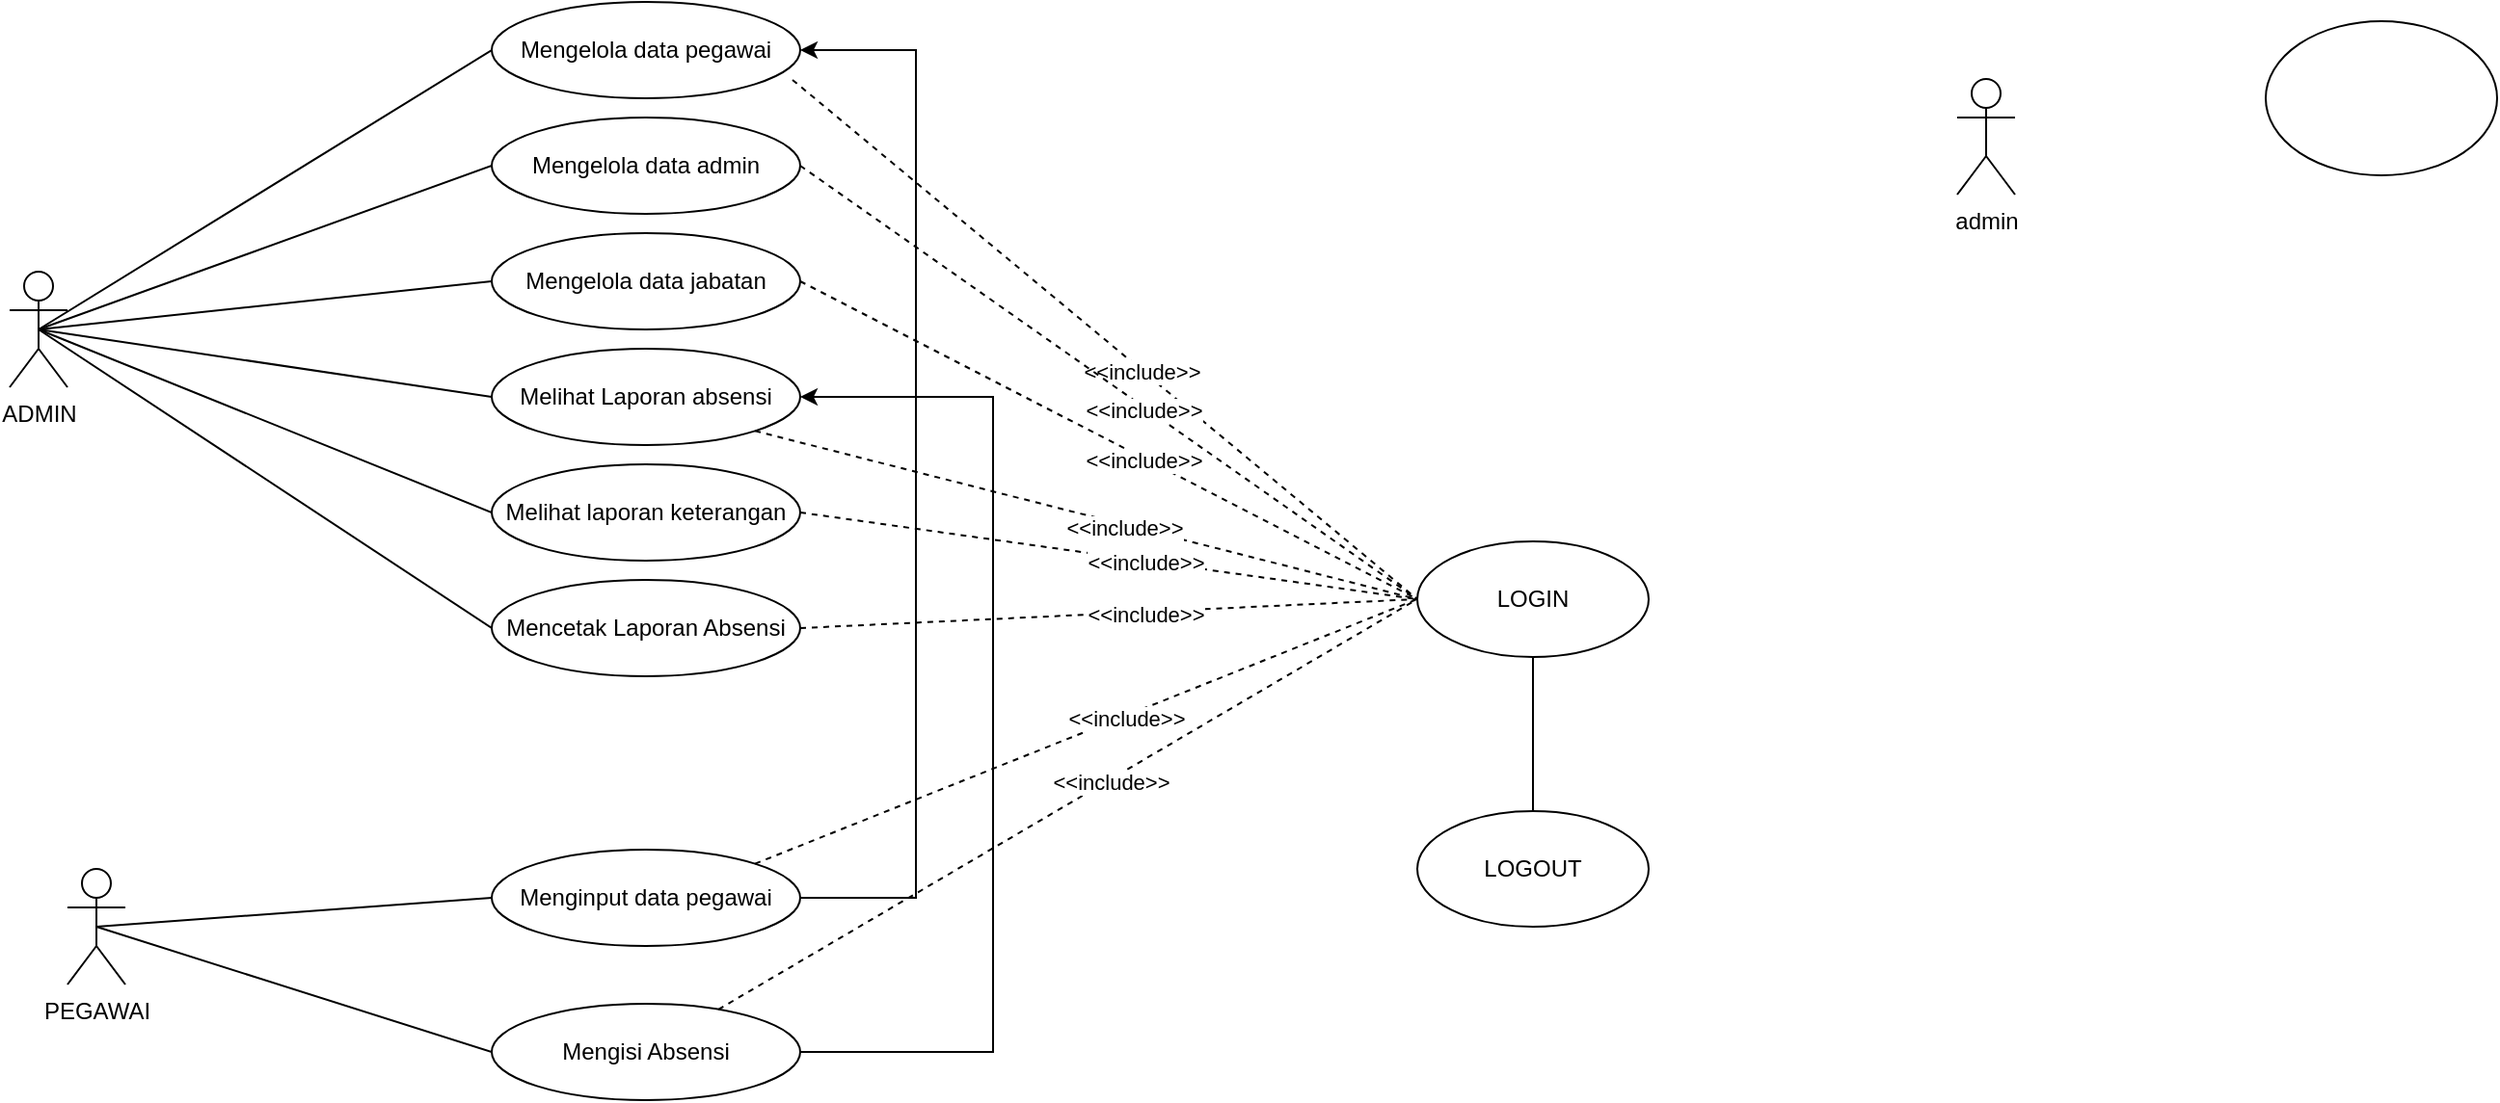 <mxfile version="21.6.2" type="device" pages="2">
  <diagram name="usecase" id="mM4lz4Pt0BhCpQb93S0E">
    <mxGraphModel dx="1059" dy="552" grid="1" gridSize="10" guides="1" tooltips="1" connect="1" arrows="1" fold="1" page="1" pageScale="1" pageWidth="850" pageHeight="1100" math="0" shadow="0">
      <root>
        <mxCell id="0" />
        <mxCell id="1" parent="0" />
        <mxCell id="bPrdrVAHnubedD4Jzo1H-1" value="ADMIN" style="shape=umlActor;verticalLabelPosition=bottom;verticalAlign=top;html=1;outlineConnect=0;" parent="1" vertex="1">
          <mxGeometry x="290" y="170" width="30" height="60" as="geometry" />
        </mxCell>
        <mxCell id="bPrdrVAHnubedD4Jzo1H-2" value="PEGAWAI" style="shape=umlActor;verticalLabelPosition=bottom;verticalAlign=top;html=1;outlineConnect=0;" parent="1" vertex="1">
          <mxGeometry x="320" y="480" width="30" height="60" as="geometry" />
        </mxCell>
        <mxCell id="bPrdrVAHnubedD4Jzo1H-5" value="" style="endArrow=none;html=1;rounded=0;exitX=0.5;exitY=0.5;exitDx=0;exitDy=0;exitPerimeter=0;entryX=0;entryY=0.5;entryDx=0;entryDy=0;" parent="1" source="bPrdrVAHnubedD4Jzo1H-1" target="bPrdrVAHnubedD4Jzo1H-6" edge="1">
          <mxGeometry width="50" height="50" relative="1" as="geometry">
            <mxPoint x="425" y="210" as="sourcePoint" />
            <mxPoint x="600" y="120" as="targetPoint" />
          </mxGeometry>
        </mxCell>
        <mxCell id="bPrdrVAHnubedD4Jzo1H-6" value="Mengelola data pegawai" style="ellipse;whiteSpace=wrap;html=1;" parent="1" vertex="1">
          <mxGeometry x="540" y="30" width="160" height="50" as="geometry" />
        </mxCell>
        <mxCell id="bPrdrVAHnubedD4Jzo1H-7" value="" style="endArrow=none;html=1;rounded=0;entryX=0;entryY=0.5;entryDx=0;entryDy=0;exitX=0.5;exitY=0.5;exitDx=0;exitDy=0;exitPerimeter=0;" parent="1" source="bPrdrVAHnubedD4Jzo1H-1" target="bPrdrVAHnubedD4Jzo1H-8" edge="1">
          <mxGeometry width="50" height="50" relative="1" as="geometry">
            <mxPoint x="420" y="290" as="sourcePoint" />
            <mxPoint x="610" y="190" as="targetPoint" />
          </mxGeometry>
        </mxCell>
        <mxCell id="bPrdrVAHnubedD4Jzo1H-8" value="Mengelola data admin" style="ellipse;whiteSpace=wrap;html=1;" parent="1" vertex="1">
          <mxGeometry x="540" y="90" width="160" height="50" as="geometry" />
        </mxCell>
        <mxCell id="bPrdrVAHnubedD4Jzo1H-9" value="" style="endArrow=none;html=1;rounded=0;exitX=0.5;exitY=0.5;exitDx=0;exitDy=0;exitPerimeter=0;entryX=0;entryY=0.5;entryDx=0;entryDy=0;" parent="1" source="bPrdrVAHnubedD4Jzo1H-1" target="bPrdrVAHnubedD4Jzo1H-10" edge="1">
          <mxGeometry width="50" height="50" relative="1" as="geometry">
            <mxPoint x="425" y="350" as="sourcePoint" />
            <mxPoint x="610" y="250" as="targetPoint" />
          </mxGeometry>
        </mxCell>
        <mxCell id="bPrdrVAHnubedD4Jzo1H-10" value="Mengelola data jabatan" style="ellipse;whiteSpace=wrap;html=1;" parent="1" vertex="1">
          <mxGeometry x="540" y="150" width="160" height="50" as="geometry" />
        </mxCell>
        <mxCell id="bPrdrVAHnubedD4Jzo1H-11" value="" style="endArrow=none;html=1;rounded=0;exitX=0.5;exitY=0.5;exitDx=0;exitDy=0;exitPerimeter=0;entryX=0;entryY=0.5;entryDx=0;entryDy=0;" parent="1" source="bPrdrVAHnubedD4Jzo1H-1" target="bPrdrVAHnubedD4Jzo1H-12" edge="1">
          <mxGeometry width="50" height="50" relative="1" as="geometry">
            <mxPoint x="415" y="350" as="sourcePoint" />
            <mxPoint x="600" y="250" as="targetPoint" />
          </mxGeometry>
        </mxCell>
        <mxCell id="bPrdrVAHnubedD4Jzo1H-12" value="Melihat Laporan absensi" style="ellipse;whiteSpace=wrap;html=1;" parent="1" vertex="1">
          <mxGeometry x="540" y="210" width="160" height="50" as="geometry" />
        </mxCell>
        <mxCell id="bPrdrVAHnubedD4Jzo1H-13" value="" style="endArrow=none;html=1;rounded=0;exitX=0.5;exitY=0.5;exitDx=0;exitDy=0;exitPerimeter=0;entryX=0;entryY=0.5;entryDx=0;entryDy=0;" parent="1" source="bPrdrVAHnubedD4Jzo1H-1" target="bPrdrVAHnubedD4Jzo1H-14" edge="1">
          <mxGeometry width="50" height="50" relative="1" as="geometry">
            <mxPoint x="420" y="400" as="sourcePoint" />
            <mxPoint x="605" y="300" as="targetPoint" />
          </mxGeometry>
        </mxCell>
        <mxCell id="bPrdrVAHnubedD4Jzo1H-14" value="Melihat laporan keterangan" style="ellipse;whiteSpace=wrap;html=1;" parent="1" vertex="1">
          <mxGeometry x="540" y="270" width="160" height="50" as="geometry" />
        </mxCell>
        <mxCell id="bPrdrVAHnubedD4Jzo1H-16" value="" style="endArrow=none;html=1;rounded=0;exitX=0.5;exitY=0.5;exitDx=0;exitDy=0;exitPerimeter=0;entryX=0;entryY=0.5;entryDx=0;entryDy=0;" parent="1" source="bPrdrVAHnubedD4Jzo1H-1" target="bPrdrVAHnubedD4Jzo1H-17" edge="1">
          <mxGeometry width="50" height="50" relative="1" as="geometry">
            <mxPoint x="415" y="440" as="sourcePoint" />
            <mxPoint x="600" y="340" as="targetPoint" />
          </mxGeometry>
        </mxCell>
        <mxCell id="bPrdrVAHnubedD4Jzo1H-17" value="Mencetak Laporan Absensi" style="ellipse;whiteSpace=wrap;html=1;" parent="1" vertex="1">
          <mxGeometry x="540" y="330" width="160" height="50" as="geometry" />
        </mxCell>
        <mxCell id="bPrdrVAHnubedD4Jzo1H-18" value="" style="endArrow=none;html=1;rounded=0;exitX=0.5;exitY=0.5;exitDx=0;exitDy=0;exitPerimeter=0;entryX=0;entryY=0.5;entryDx=0;entryDy=0;" parent="1" source="bPrdrVAHnubedD4Jzo1H-2" target="bPrdrVAHnubedD4Jzo1H-19" edge="1">
          <mxGeometry width="50" height="50" relative="1" as="geometry">
            <mxPoint x="415" y="580" as="sourcePoint" />
            <mxPoint x="600" y="480" as="targetPoint" />
          </mxGeometry>
        </mxCell>
        <mxCell id="bPrdrVAHnubedD4Jzo1H-19" value="Menginput data pegawai" style="ellipse;whiteSpace=wrap;html=1;" parent="1" vertex="1">
          <mxGeometry x="540" y="470" width="160" height="50" as="geometry" />
        </mxCell>
        <mxCell id="bPrdrVAHnubedD4Jzo1H-31" value="" style="endArrow=classic;html=1;rounded=0;exitX=1;exitY=0.5;exitDx=0;exitDy=0;entryX=1;entryY=0.5;entryDx=0;entryDy=0;" parent="1" source="bPrdrVAHnubedD4Jzo1H-19" target="bPrdrVAHnubedD4Jzo1H-6" edge="1">
          <mxGeometry width="50" height="50" relative="1" as="geometry">
            <mxPoint x="740" y="490" as="sourcePoint" />
            <mxPoint x="790" y="440" as="targetPoint" />
            <Array as="points">
              <mxPoint x="760" y="495" />
              <mxPoint x="760" y="55" />
            </Array>
          </mxGeometry>
        </mxCell>
        <mxCell id="bPrdrVAHnubedD4Jzo1H-32" value="" style="endArrow=none;html=1;rounded=0;exitX=0.5;exitY=0.5;exitDx=0;exitDy=0;exitPerimeter=0;entryX=0;entryY=0.5;entryDx=0;entryDy=0;" parent="1" source="bPrdrVAHnubedD4Jzo1H-2" target="bPrdrVAHnubedD4Jzo1H-33" edge="1">
          <mxGeometry width="50" height="50" relative="1" as="geometry">
            <mxPoint x="460" y="595" as="sourcePoint" />
            <mxPoint x="540" y="570" as="targetPoint" />
          </mxGeometry>
        </mxCell>
        <mxCell id="bPrdrVAHnubedD4Jzo1H-33" value="Mengisi Absensi" style="ellipse;whiteSpace=wrap;html=1;" parent="1" vertex="1">
          <mxGeometry x="540" y="550" width="160" height="50" as="geometry" />
        </mxCell>
        <mxCell id="bPrdrVAHnubedD4Jzo1H-34" value="" style="endArrow=classic;html=1;rounded=0;exitX=1;exitY=0.5;exitDx=0;exitDy=0;entryX=1;entryY=0.5;entryDx=0;entryDy=0;" parent="1" source="bPrdrVAHnubedD4Jzo1H-33" target="bPrdrVAHnubedD4Jzo1H-12" edge="1">
          <mxGeometry width="50" height="50" relative="1" as="geometry">
            <mxPoint x="700" y="680" as="sourcePoint" />
            <mxPoint x="700" y="240" as="targetPoint" />
            <Array as="points">
              <mxPoint x="800" y="575" />
              <mxPoint x="800" y="235" />
            </Array>
          </mxGeometry>
        </mxCell>
        <mxCell id="bPrdrVAHnubedD4Jzo1H-35" value="LOGIN" style="ellipse;whiteSpace=wrap;html=1;" parent="1" vertex="1">
          <mxGeometry x="1020" y="310" width="120" height="60" as="geometry" />
        </mxCell>
        <mxCell id="bPrdrVAHnubedD4Jzo1H-37" value="" style="endArrow=none;dashed=1;html=1;rounded=0;entryX=0;entryY=0.5;entryDx=0;entryDy=0;exitX=0.975;exitY=0.809;exitDx=0;exitDy=0;exitPerimeter=0;" parent="1" source="bPrdrVAHnubedD4Jzo1H-6" target="bPrdrVAHnubedD4Jzo1H-35" edge="1">
          <mxGeometry width="50" height="50" relative="1" as="geometry">
            <mxPoint x="660" y="330" as="sourcePoint" />
            <mxPoint x="710" y="280" as="targetPoint" />
          </mxGeometry>
        </mxCell>
        <mxCell id="bPrdrVAHnubedD4Jzo1H-38" value="&amp;lt;&amp;lt;include&amp;gt;&amp;gt;" style="edgeLabel;html=1;align=center;verticalAlign=middle;resizable=0;points=[];" parent="bPrdrVAHnubedD4Jzo1H-37" vertex="1" connectable="0">
          <mxGeometry x="0.117" y="-1" relative="1" as="geometry">
            <mxPoint as="offset" />
          </mxGeometry>
        </mxCell>
        <mxCell id="bPrdrVAHnubedD4Jzo1H-39" value="" style="endArrow=none;dashed=1;html=1;rounded=0;entryX=0;entryY=0.5;entryDx=0;entryDy=0;exitX=1;exitY=0.5;exitDx=0;exitDy=0;" parent="1" source="bPrdrVAHnubedD4Jzo1H-8" target="bPrdrVAHnubedD4Jzo1H-35" edge="1">
          <mxGeometry width="50" height="50" relative="1" as="geometry">
            <mxPoint x="696" y="150" as="sourcePoint" />
            <mxPoint x="1000" y="400" as="targetPoint" />
          </mxGeometry>
        </mxCell>
        <mxCell id="bPrdrVAHnubedD4Jzo1H-40" value="&amp;lt;&amp;lt;include&amp;gt;&amp;gt;" style="edgeLabel;html=1;align=center;verticalAlign=middle;resizable=0;points=[];" parent="bPrdrVAHnubedD4Jzo1H-39" vertex="1" connectable="0">
          <mxGeometry x="0.117" y="-1" relative="1" as="geometry">
            <mxPoint as="offset" />
          </mxGeometry>
        </mxCell>
        <mxCell id="bPrdrVAHnubedD4Jzo1H-41" value="" style="endArrow=none;dashed=1;html=1;rounded=0;entryX=0;entryY=0.5;entryDx=0;entryDy=0;exitX=1;exitY=0.5;exitDx=0;exitDy=0;" parent="1" source="bPrdrVAHnubedD4Jzo1H-10" target="bPrdrVAHnubedD4Jzo1H-35" edge="1">
          <mxGeometry width="50" height="50" relative="1" as="geometry">
            <mxPoint x="716" y="90" as="sourcePoint" />
            <mxPoint x="1020" y="340" as="targetPoint" />
          </mxGeometry>
        </mxCell>
        <mxCell id="bPrdrVAHnubedD4Jzo1H-42" value="&amp;lt;&amp;lt;include&amp;gt;&amp;gt;" style="edgeLabel;html=1;align=center;verticalAlign=middle;resizable=0;points=[];" parent="bPrdrVAHnubedD4Jzo1H-41" vertex="1" connectable="0">
          <mxGeometry x="0.117" y="-1" relative="1" as="geometry">
            <mxPoint as="offset" />
          </mxGeometry>
        </mxCell>
        <mxCell id="bPrdrVAHnubedD4Jzo1H-43" value="" style="endArrow=none;dashed=1;html=1;rounded=0;exitX=1;exitY=1;exitDx=0;exitDy=0;entryX=0;entryY=0.5;entryDx=0;entryDy=0;" parent="1" source="bPrdrVAHnubedD4Jzo1H-12" target="bPrdrVAHnubedD4Jzo1H-35" edge="1">
          <mxGeometry width="50" height="50" relative="1" as="geometry">
            <mxPoint x="726" y="100" as="sourcePoint" />
            <mxPoint x="980" y="340" as="targetPoint" />
          </mxGeometry>
        </mxCell>
        <mxCell id="bPrdrVAHnubedD4Jzo1H-44" value="&amp;lt;&amp;lt;include&amp;gt;&amp;gt;" style="edgeLabel;html=1;align=center;verticalAlign=middle;resizable=0;points=[];" parent="bPrdrVAHnubedD4Jzo1H-43" vertex="1" connectable="0">
          <mxGeometry x="0.117" y="-1" relative="1" as="geometry">
            <mxPoint as="offset" />
          </mxGeometry>
        </mxCell>
        <mxCell id="bPrdrVAHnubedD4Jzo1H-45" value="" style="endArrow=none;dashed=1;html=1;rounded=0;exitX=1;exitY=0.5;exitDx=0;exitDy=0;entryX=0;entryY=0.5;entryDx=0;entryDy=0;" parent="1" source="bPrdrVAHnubedD4Jzo1H-14" target="bPrdrVAHnubedD4Jzo1H-35" edge="1">
          <mxGeometry width="50" height="50" relative="1" as="geometry">
            <mxPoint x="736" y="110" as="sourcePoint" />
            <mxPoint x="1000" y="370" as="targetPoint" />
          </mxGeometry>
        </mxCell>
        <mxCell id="bPrdrVAHnubedD4Jzo1H-46" value="&amp;lt;&amp;lt;include&amp;gt;&amp;gt;" style="edgeLabel;html=1;align=center;verticalAlign=middle;resizable=0;points=[];" parent="bPrdrVAHnubedD4Jzo1H-45" vertex="1" connectable="0">
          <mxGeometry x="0.117" y="-1" relative="1" as="geometry">
            <mxPoint as="offset" />
          </mxGeometry>
        </mxCell>
        <mxCell id="bPrdrVAHnubedD4Jzo1H-47" value="" style="endArrow=none;dashed=1;html=1;rounded=0;exitX=1;exitY=0.5;exitDx=0;exitDy=0;entryX=0;entryY=0.5;entryDx=0;entryDy=0;" parent="1" source="bPrdrVAHnubedD4Jzo1H-17" target="bPrdrVAHnubedD4Jzo1H-35" edge="1">
          <mxGeometry width="50" height="50" relative="1" as="geometry">
            <mxPoint x="746" y="120" as="sourcePoint" />
            <mxPoint x="1000" y="410" as="targetPoint" />
          </mxGeometry>
        </mxCell>
        <mxCell id="bPrdrVAHnubedD4Jzo1H-48" value="&amp;lt;&amp;lt;include&amp;gt;&amp;gt;" style="edgeLabel;html=1;align=center;verticalAlign=middle;resizable=0;points=[];" parent="bPrdrVAHnubedD4Jzo1H-47" vertex="1" connectable="0">
          <mxGeometry x="0.117" y="-1" relative="1" as="geometry">
            <mxPoint as="offset" />
          </mxGeometry>
        </mxCell>
        <mxCell id="bPrdrVAHnubedD4Jzo1H-50" value="" style="endArrow=none;dashed=1;html=1;rounded=0;entryX=0;entryY=0.5;entryDx=0;entryDy=0;exitX=1;exitY=0;exitDx=0;exitDy=0;" parent="1" source="bPrdrVAHnubedD4Jzo1H-19" target="bPrdrVAHnubedD4Jzo1H-35" edge="1">
          <mxGeometry width="50" height="50" relative="1" as="geometry">
            <mxPoint x="756" y="130" as="sourcePoint" />
            <mxPoint x="1060" y="380" as="targetPoint" />
          </mxGeometry>
        </mxCell>
        <mxCell id="bPrdrVAHnubedD4Jzo1H-51" value="&amp;lt;&amp;lt;include&amp;gt;&amp;gt;" style="edgeLabel;html=1;align=center;verticalAlign=middle;resizable=0;points=[];" parent="bPrdrVAHnubedD4Jzo1H-50" vertex="1" connectable="0">
          <mxGeometry x="0.117" y="-1" relative="1" as="geometry">
            <mxPoint as="offset" />
          </mxGeometry>
        </mxCell>
        <mxCell id="bPrdrVAHnubedD4Jzo1H-52" value="" style="endArrow=none;dashed=1;html=1;rounded=0;entryX=0;entryY=0.5;entryDx=0;entryDy=0;" parent="1" source="bPrdrVAHnubedD4Jzo1H-33" target="bPrdrVAHnubedD4Jzo1H-35" edge="1">
          <mxGeometry width="50" height="50" relative="1" as="geometry">
            <mxPoint x="766" y="140" as="sourcePoint" />
            <mxPoint x="1000" y="320" as="targetPoint" />
          </mxGeometry>
        </mxCell>
        <mxCell id="bPrdrVAHnubedD4Jzo1H-53" value="&amp;lt;&amp;lt;include&amp;gt;&amp;gt;" style="edgeLabel;html=1;align=center;verticalAlign=middle;resizable=0;points=[];" parent="bPrdrVAHnubedD4Jzo1H-52" vertex="1" connectable="0">
          <mxGeometry x="0.117" y="-1" relative="1" as="geometry">
            <mxPoint as="offset" />
          </mxGeometry>
        </mxCell>
        <mxCell id="bPrdrVAHnubedD4Jzo1H-54" value="" style="endArrow=none;html=1;rounded=0;entryX=0.5;entryY=1;entryDx=0;entryDy=0;exitX=0.5;exitY=0;exitDx=0;exitDy=0;" parent="1" source="bPrdrVAHnubedD4Jzo1H-55" target="bPrdrVAHnubedD4Jzo1H-35" edge="1">
          <mxGeometry width="50" height="50" relative="1" as="geometry">
            <mxPoint x="1060" y="500" as="sourcePoint" />
            <mxPoint x="710" y="370" as="targetPoint" />
          </mxGeometry>
        </mxCell>
        <mxCell id="bPrdrVAHnubedD4Jzo1H-55" value="LOGOUT" style="ellipse;whiteSpace=wrap;html=1;" parent="1" vertex="1">
          <mxGeometry x="1020" y="450" width="120" height="60" as="geometry" />
        </mxCell>
        <mxCell id="YSaP_0wxnB1doKRxfrzB-2" value="&lt;div&gt;admin&lt;/div&gt;&lt;div&gt;&lt;br&gt;&lt;/div&gt;" style="shape=umlActor;verticalLabelPosition=bottom;verticalAlign=top;html=1;outlineConnect=0;" vertex="1" parent="1">
          <mxGeometry x="1300" y="70" width="30" height="60" as="geometry" />
        </mxCell>
        <mxCell id="YSaP_0wxnB1doKRxfrzB-3" value="" style="ellipse;whiteSpace=wrap;html=1;" vertex="1" parent="1">
          <mxGeometry x="1460" y="40" width="120" height="80" as="geometry" />
        </mxCell>
      </root>
    </mxGraphModel>
  </diagram>
  <diagram id="_gKNq6qsAxsaUIvA9ZSx" name="Page-2">
    <mxGraphModel dx="1984" dy="1691" grid="1" gridSize="10" guides="1" tooltips="1" connect="1" arrows="1" fold="1" page="1" pageScale="1" pageWidth="850" pageHeight="1100" math="0" shadow="0">
      <root>
        <mxCell id="0" />
        <mxCell id="1" parent="0" />
        <mxCell id="uoSti3VBPtzdViVZeHju-1" value="ABSENSI" style="rounded=0;whiteSpace=wrap;html=1;" vertex="1" parent="1">
          <mxGeometry x="295" y="191.25" width="110" height="45" as="geometry" />
        </mxCell>
        <mxCell id="uoSti3VBPtzdViVZeHju-3" value="" style="endArrow=none;html=1;rounded=0;exitX=1;exitY=0.5;exitDx=0;exitDy=0;" edge="1" parent="1" source="uoSti3VBPtzdViVZeHju-1" target="uoSti3VBPtzdViVZeHju-4">
          <mxGeometry width="50" height="50" relative="1" as="geometry">
            <mxPoint x="390" y="270" as="sourcePoint" />
            <mxPoint x="640" y="220" as="targetPoint" />
          </mxGeometry>
        </mxCell>
        <mxCell id="uoSti3VBPtzdViVZeHju-4" value="Mengelola" style="rhombus;whiteSpace=wrap;html=1;" vertex="1" parent="1">
          <mxGeometry x="610" y="180" width="110" height="70" as="geometry" />
        </mxCell>
        <mxCell id="uoSti3VBPtzdViVZeHju-5" value="" style="endArrow=none;html=1;rounded=0;entryX=0.5;entryY=1;entryDx=0;entryDy=0;exitX=0.5;exitY=0;exitDx=0;exitDy=0;" edge="1" parent="1" source="uoSti3VBPtzdViVZeHju-6" target="uoSti3VBPtzdViVZeHju-4">
          <mxGeometry width="50" height="50" relative="1" as="geometry">
            <mxPoint x="665" y="410" as="sourcePoint" />
            <mxPoint x="440" y="350" as="targetPoint" />
          </mxGeometry>
        </mxCell>
        <mxCell id="uoSti3VBPtzdViVZeHju-6" value="ADMIN" style="rounded=0;whiteSpace=wrap;html=1;" vertex="1" parent="1">
          <mxGeometry x="612.5" y="425" width="105" height="50" as="geometry" />
        </mxCell>
        <mxCell id="uoSti3VBPtzdViVZeHju-9" value="" style="endArrow=none;html=1;rounded=0;exitX=0.5;exitY=0;exitDx=0;exitDy=0;" edge="1" parent="1" source="uoSti3VBPtzdViVZeHju-4" target="uoSti3VBPtzdViVZeHju-10">
          <mxGeometry width="50" height="50" relative="1" as="geometry">
            <mxPoint x="664.5" y="170" as="sourcePoint" />
            <mxPoint x="665" y="70" as="targetPoint" />
          </mxGeometry>
        </mxCell>
        <mxCell id="uoSti3VBPtzdViVZeHju-10" value="DATA" style="rounded=0;whiteSpace=wrap;html=1;" vertex="1" parent="1">
          <mxGeometry x="617.5" y="60" width="95" height="40" as="geometry" />
        </mxCell>
        <mxCell id="uoSti3VBPtzdViVZeHju-11" value="" style="endArrow=none;html=1;rounded=0;exitX=0.5;exitY=0;exitDx=0;exitDy=0;" edge="1" parent="1" source="uoSti3VBPtzdViVZeHju-10" target="uoSti3VBPtzdViVZeHju-12">
          <mxGeometry width="50" height="50" relative="1" as="geometry">
            <mxPoint x="650" y="100" as="sourcePoint" />
            <mxPoint x="610" y="-20" as="targetPoint" />
          </mxGeometry>
        </mxCell>
        <mxCell id="uoSti3VBPtzdViVZeHju-12" value="Pegawai" style="ellipse;whiteSpace=wrap;html=1;" vertex="1" parent="1">
          <mxGeometry x="537.5" y="-50" width="80" height="50" as="geometry" />
        </mxCell>
        <mxCell id="uoSti3VBPtzdViVZeHju-13" value="" style="endArrow=none;html=1;rounded=0;exitX=0.5;exitY=0;exitDx=0;exitDy=0;" edge="1" parent="1" target="uoSti3VBPtzdViVZeHju-14" source="uoSti3VBPtzdViVZeHju-10">
          <mxGeometry width="50" height="50" relative="1" as="geometry">
            <mxPoint x="680" y="30" as="sourcePoint" />
            <mxPoint x="697.5" y="-85" as="targetPoint" />
          </mxGeometry>
        </mxCell>
        <mxCell id="uoSti3VBPtzdViVZeHju-14" value="Admin" style="ellipse;whiteSpace=wrap;html=1;" vertex="1" parent="1">
          <mxGeometry x="625" y="-80" width="80" height="50" as="geometry" />
        </mxCell>
        <mxCell id="uoSti3VBPtzdViVZeHju-15" value="" style="endArrow=none;html=1;rounded=0;exitX=0.5;exitY=0;exitDx=0;exitDy=0;" edge="1" parent="1" target="uoSti3VBPtzdViVZeHju-16" source="uoSti3VBPtzdViVZeHju-10">
          <mxGeometry width="50" height="50" relative="1" as="geometry">
            <mxPoint x="832.5" y="60" as="sourcePoint" />
            <mxPoint x="777.5" y="-20" as="targetPoint" />
          </mxGeometry>
        </mxCell>
        <mxCell id="uoSti3VBPtzdViVZeHju-16" value="Jabaran" style="ellipse;whiteSpace=wrap;html=1;" vertex="1" parent="1">
          <mxGeometry x="712.5" y="-50" width="80" height="50" as="geometry" />
        </mxCell>
        <mxCell id="uoSti3VBPtzdViVZeHju-19" value="" style="endArrow=none;html=1;rounded=0;exitX=0.5;exitY=0;exitDx=0;exitDy=0;" edge="1" parent="1" target="uoSti3VBPtzdViVZeHju-20" source="uoSti3VBPtzdViVZeHju-1">
          <mxGeometry width="50" height="50" relative="1" as="geometry">
            <mxPoint x="350" y="160" as="sourcePoint" />
            <mxPoint x="295" y="80" as="targetPoint" />
          </mxGeometry>
        </mxCell>
        <mxCell id="uoSti3VBPtzdViVZeHju-20" value="NIP" style="ellipse;whiteSpace=wrap;html=1;" vertex="1" parent="1">
          <mxGeometry x="222.5" y="80" width="80" height="50" as="geometry" />
        </mxCell>
        <mxCell id="uoSti3VBPtzdViVZeHju-21" value="" style="endArrow=none;html=1;rounded=0;exitX=0.5;exitY=0;exitDx=0;exitDy=0;" edge="1" parent="1" target="uoSti3VBPtzdViVZeHju-22" source="uoSti3VBPtzdViVZeHju-1">
          <mxGeometry width="50" height="50" relative="1" as="geometry">
            <mxPoint x="360" y="140" as="sourcePoint" />
            <mxPoint x="382.5" y="15" as="targetPoint" />
          </mxGeometry>
        </mxCell>
        <mxCell id="uoSti3VBPtzdViVZeHju-22" value="Nama Pegawai" style="ellipse;whiteSpace=wrap;html=1;" vertex="1" parent="1">
          <mxGeometry x="310" y="80" width="80" height="50" as="geometry" />
        </mxCell>
        <mxCell id="uoSti3VBPtzdViVZeHju-23" value="" style="endArrow=none;html=1;rounded=0;exitX=0.5;exitY=0;exitDx=0;exitDy=0;" edge="1" parent="1" target="uoSti3VBPtzdViVZeHju-24" source="uoSti3VBPtzdViVZeHju-1">
          <mxGeometry width="50" height="50" relative="1" as="geometry">
            <mxPoint x="350" y="180" as="sourcePoint" />
            <mxPoint x="462.5" y="80" as="targetPoint" />
          </mxGeometry>
        </mxCell>
        <mxCell id="uoSti3VBPtzdViVZeHju-24" value="Waktu" style="ellipse;whiteSpace=wrap;html=1;" vertex="1" parent="1">
          <mxGeometry x="397.5" y="80" width="80" height="50" as="geometry" />
        </mxCell>
        <mxCell id="uoSti3VBPtzdViVZeHju-25" value="Mempunyai" style="rhombus;whiteSpace=wrap;html=1;" vertex="1" parent="1">
          <mxGeometry x="373" y="413.75" width="105" height="72.5" as="geometry" />
        </mxCell>
        <mxCell id="uoSti3VBPtzdViVZeHju-26" value="" style="endArrow=none;html=1;rounded=0;entryX=1;entryY=0.5;entryDx=0;entryDy=0;exitX=0;exitY=0.5;exitDx=0;exitDy=0;" edge="1" parent="1" source="uoSti3VBPtzdViVZeHju-6" target="uoSti3VBPtzdViVZeHju-25">
          <mxGeometry width="50" height="50" relative="1" as="geometry">
            <mxPoint x="675" y="430" as="sourcePoint" />
            <mxPoint x="675" y="270" as="targetPoint" />
          </mxGeometry>
        </mxCell>
        <mxCell id="uoSti3VBPtzdViVZeHju-27" value="" style="endArrow=none;html=1;rounded=0;exitX=0.5;exitY=1;exitDx=0;exitDy=0;" edge="1" parent="1" target="uoSti3VBPtzdViVZeHju-28" source="uoSti3VBPtzdViVZeHju-25">
          <mxGeometry width="50" height="50" relative="1" as="geometry">
            <mxPoint x="425.5" y="640" as="sourcePoint" />
            <mxPoint x="425.5" y="540" as="targetPoint" />
          </mxGeometry>
        </mxCell>
        <mxCell id="uoSti3VBPtzdViVZeHju-28" value="LAPORAN" style="rounded=0;whiteSpace=wrap;html=1;" vertex="1" parent="1">
          <mxGeometry x="384" y="530" width="82" height="30" as="geometry" />
        </mxCell>
        <mxCell id="uoSti3VBPtzdViVZeHju-29" value="" style="endArrow=none;html=1;rounded=0;entryX=0.5;entryY=1;entryDx=0;entryDy=0;exitX=0.5;exitY=0;exitDx=0;exitDy=0;" edge="1" parent="1" source="uoSti3VBPtzdViVZeHju-31" target="uoSti3VBPtzdViVZeHju-28">
          <mxGeometry width="50" height="50" relative="1" as="geometry">
            <mxPoint x="390" y="630" as="sourcePoint" />
            <mxPoint x="410" y="590" as="targetPoint" />
          </mxGeometry>
        </mxCell>
        <mxCell id="uoSti3VBPtzdViVZeHju-30" value="" style="endArrow=none;html=1;rounded=0;entryX=0.5;entryY=1;entryDx=0;entryDy=0;exitX=0.5;exitY=0;exitDx=0;exitDy=0;" edge="1" parent="1" source="uoSti3VBPtzdViVZeHju-32" target="uoSti3VBPtzdViVZeHju-28">
          <mxGeometry width="50" height="50" relative="1" as="geometry">
            <mxPoint x="460" y="630" as="sourcePoint" />
            <mxPoint x="435" y="570" as="targetPoint" />
          </mxGeometry>
        </mxCell>
        <mxCell id="uoSti3VBPtzdViVZeHju-31" value="Absensi" style="ellipse;whiteSpace=wrap;html=1;" vertex="1" parent="1">
          <mxGeometry x="312.5" y="620" width="85" height="50" as="geometry" />
        </mxCell>
        <mxCell id="uoSti3VBPtzdViVZeHju-32" value="Keterangan" style="ellipse;whiteSpace=wrap;html=1;" vertex="1" parent="1">
          <mxGeometry x="452.5" y="620" width="85" height="50" as="geometry" />
        </mxCell>
        <mxCell id="uoSti3VBPtzdViVZeHju-38" value="Mempunyai" style="rhombus;whiteSpace=wrap;html=1;" vertex="1" parent="1">
          <mxGeometry x="10" y="177.5" width="105" height="72.5" as="geometry" />
        </mxCell>
        <mxCell id="uoSti3VBPtzdViVZeHju-39" value="" style="endArrow=none;html=1;rounded=0;entryX=1;entryY=0.5;entryDx=0;entryDy=0;exitX=0;exitY=0.5;exitDx=0;exitDy=0;" edge="1" parent="1" target="uoSti3VBPtzdViVZeHju-38" source="uoSti3VBPtzdViVZeHju-1">
          <mxGeometry width="50" height="50" relative="1" as="geometry">
            <mxPoint x="272" y="286.25" as="sourcePoint" />
            <mxPoint x="342" y="106.25" as="targetPoint" />
          </mxGeometry>
        </mxCell>
        <mxCell id="uoSti3VBPtzdViVZeHju-40" value="" style="endArrow=none;html=1;rounded=0;exitX=0.5;exitY=1;exitDx=0;exitDy=0;entryX=0.5;entryY=0;entryDx=0;entryDy=0;" edge="1" parent="1" source="uoSti3VBPtzdViVZeHju-38" target="uoSti3VBPtzdViVZeHju-41">
          <mxGeometry width="50" height="50" relative="1" as="geometry">
            <mxPoint x="92.5" y="476.25" as="sourcePoint" />
            <mxPoint x="63" y="430" as="targetPoint" />
          </mxGeometry>
        </mxCell>
        <mxCell id="uoSti3VBPtzdViVZeHju-41" value="PEGAWAI" style="rounded=0;whiteSpace=wrap;html=1;" vertex="1" parent="1">
          <mxGeometry x="7.5" y="446.25" width="107.5" height="40" as="geometry" />
        </mxCell>
        <mxCell id="uoSti3VBPtzdViVZeHju-42" value="" style="endArrow=none;html=1;rounded=0;entryX=0.5;entryY=1;entryDx=0;entryDy=0;exitX=0.5;exitY=0;exitDx=0;exitDy=0;" edge="1" parent="1" source="uoSti3VBPtzdViVZeHju-44" target="uoSti3VBPtzdViVZeHju-41">
          <mxGeometry width="50" height="50" relative="1" as="geometry">
            <mxPoint x="47.5" y="620" as="sourcePoint" />
            <mxPoint x="82.5" y="550" as="targetPoint" />
          </mxGeometry>
        </mxCell>
        <mxCell id="uoSti3VBPtzdViVZeHju-43" value="" style="endArrow=none;html=1;rounded=0;entryX=0.5;entryY=1;entryDx=0;entryDy=0;exitX=1;exitY=0;exitDx=0;exitDy=0;" edge="1" parent="1" source="uoSti3VBPtzdViVZeHju-45" target="uoSti3VBPtzdViVZeHju-41">
          <mxGeometry width="50" height="50" relative="1" as="geometry">
            <mxPoint x="117.5" y="620" as="sourcePoint" />
            <mxPoint x="82.5" y="550" as="targetPoint" />
          </mxGeometry>
        </mxCell>
        <mxCell id="uoSti3VBPtzdViVZeHju-44" value="Username" style="ellipse;whiteSpace=wrap;html=1;" vertex="1" parent="1">
          <mxGeometry x="-90" y="560" width="70" height="40" as="geometry" />
        </mxCell>
        <mxCell id="uoSti3VBPtzdViVZeHju-45" value="Password" style="ellipse;whiteSpace=wrap;html=1;" vertex="1" parent="1">
          <mxGeometry x="-100" y="610" width="75" height="40" as="geometry" />
        </mxCell>
        <mxCell id="uoSti3VBPtzdViVZeHju-46" value="" style="endArrow=none;html=1;rounded=0;entryX=0.5;entryY=1;entryDx=0;entryDy=0;exitX=1;exitY=0.5;exitDx=0;exitDy=0;" edge="1" parent="1" source="uoSti3VBPtzdViVZeHju-48" target="uoSti3VBPtzdViVZeHju-41">
          <mxGeometry width="50" height="50" relative="1" as="geometry">
            <mxPoint x="-102.5" y="556.25" as="sourcePoint" />
            <mxPoint x="-67.5" y="486.25" as="targetPoint" />
          </mxGeometry>
        </mxCell>
        <mxCell id="uoSti3VBPtzdViVZeHju-47" value="" style="endArrow=none;html=1;rounded=0;entryX=0.5;entryY=1;entryDx=0;entryDy=0;exitX=1;exitY=0;exitDx=0;exitDy=0;" edge="1" parent="1" source="uoSti3VBPtzdViVZeHju-49" target="uoSti3VBPtzdViVZeHju-41">
          <mxGeometry width="50" height="50" relative="1" as="geometry">
            <mxPoint x="-32.5" y="556.25" as="sourcePoint" />
            <mxPoint x="-67.5" y="486.25" as="targetPoint" />
          </mxGeometry>
        </mxCell>
        <mxCell id="uoSti3VBPtzdViVZeHju-48" value="Alamat" style="ellipse;whiteSpace=wrap;html=1;" vertex="1" parent="1">
          <mxGeometry x="-190" y="510" width="70" height="40" as="geometry" />
        </mxCell>
        <mxCell id="uoSti3VBPtzdViVZeHju-49" value="NIP" style="ellipse;whiteSpace=wrap;html=1;" vertex="1" parent="1">
          <mxGeometry x="-170" y="560" width="70" height="40" as="geometry" />
        </mxCell>
        <mxCell id="uoSti3VBPtzdViVZeHju-50" value="" style="endArrow=none;html=1;rounded=0;exitX=0.5;exitY=0;exitDx=0;exitDy=0;entryX=0.5;entryY=1;entryDx=0;entryDy=0;" edge="1" parent="1" source="uoSti3VBPtzdViVZeHju-52" target="uoSti3VBPtzdViVZeHju-41">
          <mxGeometry width="50" height="50" relative="1" as="geometry">
            <mxPoint x="192.5" y="600" as="sourcePoint" />
            <mxPoint x="60" y="480" as="targetPoint" />
          </mxGeometry>
        </mxCell>
        <mxCell id="uoSti3VBPtzdViVZeHju-51" value="" style="endArrow=none;html=1;rounded=0;exitX=0.5;exitY=0;exitDx=0;exitDy=0;entryX=0.5;entryY=1;entryDx=0;entryDy=0;" edge="1" parent="1" source="uoSti3VBPtzdViVZeHju-53" target="uoSti3VBPtzdViVZeHju-41">
          <mxGeometry width="50" height="50" relative="1" as="geometry">
            <mxPoint x="262.5" y="600" as="sourcePoint" />
            <mxPoint x="170" y="500" as="targetPoint" />
          </mxGeometry>
        </mxCell>
        <mxCell id="uoSti3VBPtzdViVZeHju-52" value="Nama" style="ellipse;whiteSpace=wrap;html=1;" vertex="1" parent="1">
          <mxGeometry x="-20" y="612" width="70" height="40" as="geometry" />
        </mxCell>
        <mxCell id="uoSti3VBPtzdViVZeHju-53" value="Tmpt Tgl Lahir" style="ellipse;whiteSpace=wrap;html=1;" vertex="1" parent="1">
          <mxGeometry x="26.25" y="652" width="70" height="40" as="geometry" />
        </mxCell>
        <mxCell id="uoSti3VBPtzdViVZeHju-55" value="" style="endArrow=none;html=1;rounded=0;entryX=0.5;entryY=1;entryDx=0;entryDy=0;exitX=0.5;exitY=0;exitDx=0;exitDy=0;" edge="1" parent="1" source="uoSti3VBPtzdViVZeHju-57" target="uoSti3VBPtzdViVZeHju-41">
          <mxGeometry width="50" height="50" relative="1" as="geometry">
            <mxPoint x="287.5" y="662" as="sourcePoint" />
            <mxPoint x="301" y="528" as="targetPoint" />
          </mxGeometry>
        </mxCell>
        <mxCell id="uoSti3VBPtzdViVZeHju-56" value="" style="endArrow=none;html=1;rounded=0;entryX=0.5;entryY=1;entryDx=0;entryDy=0;exitX=0;exitY=0;exitDx=0;exitDy=0;" edge="1" parent="1" source="uoSti3VBPtzdViVZeHju-58" target="uoSti3VBPtzdViVZeHju-41">
          <mxGeometry width="50" height="50" relative="1" as="geometry">
            <mxPoint x="357.5" y="662" as="sourcePoint" />
            <mxPoint x="301" y="528" as="targetPoint" />
          </mxGeometry>
        </mxCell>
        <mxCell id="uoSti3VBPtzdViVZeHju-57" value="Agama" style="ellipse;whiteSpace=wrap;html=1;" vertex="1" parent="1">
          <mxGeometry x="162.5" y="560" width="70" height="40" as="geometry" />
        </mxCell>
        <mxCell id="uoSti3VBPtzdViVZeHju-58" value="Password" style="ellipse;whiteSpace=wrap;html=1;" vertex="1" parent="1">
          <mxGeometry x="160" y="610" width="75" height="40" as="geometry" />
        </mxCell>
        <mxCell id="uoSti3VBPtzdViVZeHju-59" value="" style="endArrow=none;html=1;rounded=0;entryX=0.5;entryY=1;entryDx=0;entryDy=0;exitX=0.5;exitY=0;exitDx=0;exitDy=0;" edge="1" parent="1" source="uoSti3VBPtzdViVZeHju-61" target="uoSti3VBPtzdViVZeHju-41">
          <mxGeometry width="50" height="50" relative="1" as="geometry">
            <mxPoint x="137.5" y="598.25" as="sourcePoint" />
            <mxPoint x="301" y="528" as="targetPoint" />
          </mxGeometry>
        </mxCell>
        <mxCell id="uoSti3VBPtzdViVZeHju-60" value="" style="endArrow=none;html=1;rounded=0;entryX=0.5;entryY=1;entryDx=0;entryDy=0;exitX=0.986;exitY=0.7;exitDx=0;exitDy=0;exitPerimeter=0;" edge="1" parent="1" source="uoSti3VBPtzdViVZeHju-62" target="uoSti3VBPtzdViVZeHju-41">
          <mxGeometry width="50" height="50" relative="1" as="geometry">
            <mxPoint x="207.5" y="598.25" as="sourcePoint" />
            <mxPoint x="301" y="528" as="targetPoint" />
          </mxGeometry>
        </mxCell>
        <mxCell id="uoSti3VBPtzdViVZeHju-61" value="JenKel" style="ellipse;whiteSpace=wrap;html=1;" vertex="1" parent="1">
          <mxGeometry x="80" y="612" width="70" height="40" as="geometry" />
        </mxCell>
        <mxCell id="uoSti3VBPtzdViVZeHju-62" value="Foto" style="ellipse;whiteSpace=wrap;html=1;" vertex="1" parent="1">
          <mxGeometry x="-200" y="460" width="70" height="40" as="geometry" />
        </mxCell>
        <mxCell id="uoSti3VBPtzdViVZeHju-63" value="" style="endArrow=none;html=1;rounded=0;exitX=0;exitY=0;exitDx=0;exitDy=0;entryX=0.5;entryY=1;entryDx=0;entryDy=0;" edge="1" parent="1" source="uoSti3VBPtzdViVZeHju-65" target="uoSti3VBPtzdViVZeHju-41">
          <mxGeometry width="50" height="50" relative="1" as="geometry">
            <mxPoint x="432.5" y="642" as="sourcePoint" />
            <mxPoint x="301" y="528" as="targetPoint" />
          </mxGeometry>
        </mxCell>
        <mxCell id="uoSti3VBPtzdViVZeHju-64" value="" style="endArrow=none;html=1;rounded=0;exitX=0;exitY=0.5;exitDx=0;exitDy=0;entryX=0.5;entryY=1;entryDx=0;entryDy=0;" edge="1" parent="1" source="uoSti3VBPtzdViVZeHju-66" target="uoSti3VBPtzdViVZeHju-41">
          <mxGeometry width="50" height="50" relative="1" as="geometry">
            <mxPoint x="502.5" y="642" as="sourcePoint" />
            <mxPoint x="301" y="528" as="targetPoint" />
          </mxGeometry>
        </mxCell>
        <mxCell id="uoSti3VBPtzdViVZeHju-65" value="No Tel" style="ellipse;whiteSpace=wrap;html=1;" vertex="1" parent="1">
          <mxGeometry x="242.5" y="560" width="70" height="40" as="geometry" />
        </mxCell>
        <mxCell id="uoSti3VBPtzdViVZeHju-66" value="Jabatan" style="ellipse;whiteSpace=wrap;html=1;" vertex="1" parent="1">
          <mxGeometry x="240" y="510" width="70" height="40" as="geometry" />
        </mxCell>
        <mxCell id="uoSti3VBPtzdViVZeHju-68" value="" style="endArrow=none;html=1;rounded=0;entryX=0.5;entryY=1;entryDx=0;entryDy=0;exitX=0.5;exitY=0;exitDx=0;exitDy=0;" edge="1" parent="1" source="uoSti3VBPtzdViVZeHju-70" target="uoSti3VBPtzdViVZeHju-6">
          <mxGeometry width="50" height="50" relative="1" as="geometry">
            <mxPoint x="657.5" y="590" as="sourcePoint" />
            <mxPoint x="692.5" y="520" as="targetPoint" />
          </mxGeometry>
        </mxCell>
        <mxCell id="uoSti3VBPtzdViVZeHju-69" value="" style="endArrow=none;html=1;rounded=0;entryX=0.5;entryY=1;entryDx=0;entryDy=0;exitX=0.5;exitY=0;exitDx=0;exitDy=0;" edge="1" parent="1" source="uoSti3VBPtzdViVZeHju-71" target="uoSti3VBPtzdViVZeHju-6">
          <mxGeometry width="50" height="50" relative="1" as="geometry">
            <mxPoint x="727.5" y="590" as="sourcePoint" />
            <mxPoint x="692.5" y="520" as="targetPoint" />
          </mxGeometry>
        </mxCell>
        <mxCell id="uoSti3VBPtzdViVZeHju-70" value="Username" style="ellipse;whiteSpace=wrap;html=1;" vertex="1" parent="1">
          <mxGeometry x="580" y="580" width="85" height="50" as="geometry" />
        </mxCell>
        <mxCell id="uoSti3VBPtzdViVZeHju-71" value="Password" style="ellipse;whiteSpace=wrap;html=1;" vertex="1" parent="1">
          <mxGeometry x="680" y="580" width="85" height="50" as="geometry" />
        </mxCell>
      </root>
    </mxGraphModel>
  </diagram>
</mxfile>
